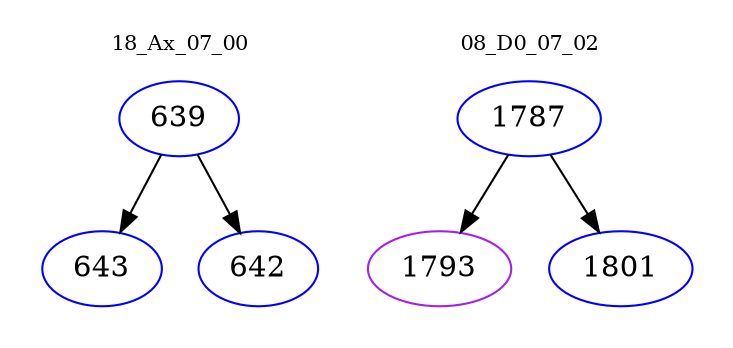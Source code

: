 digraph{
subgraph cluster_0 {
color = white
label = "18_Ax_07_00";
fontsize=10;
T0_639 [label="639", color="blue"]
T0_639 -> T0_643 [color="black"]
T0_643 [label="643", color="blue"]
T0_639 -> T0_642 [color="black"]
T0_642 [label="642", color="blue"]
}
subgraph cluster_1 {
color = white
label = "08_D0_07_02";
fontsize=10;
T1_1787 [label="1787", color="blue"]
T1_1787 -> T1_1793 [color="black"]
T1_1793 [label="1793", color="purple"]
T1_1787 -> T1_1801 [color="black"]
T1_1801 [label="1801", color="blue"]
}
}
